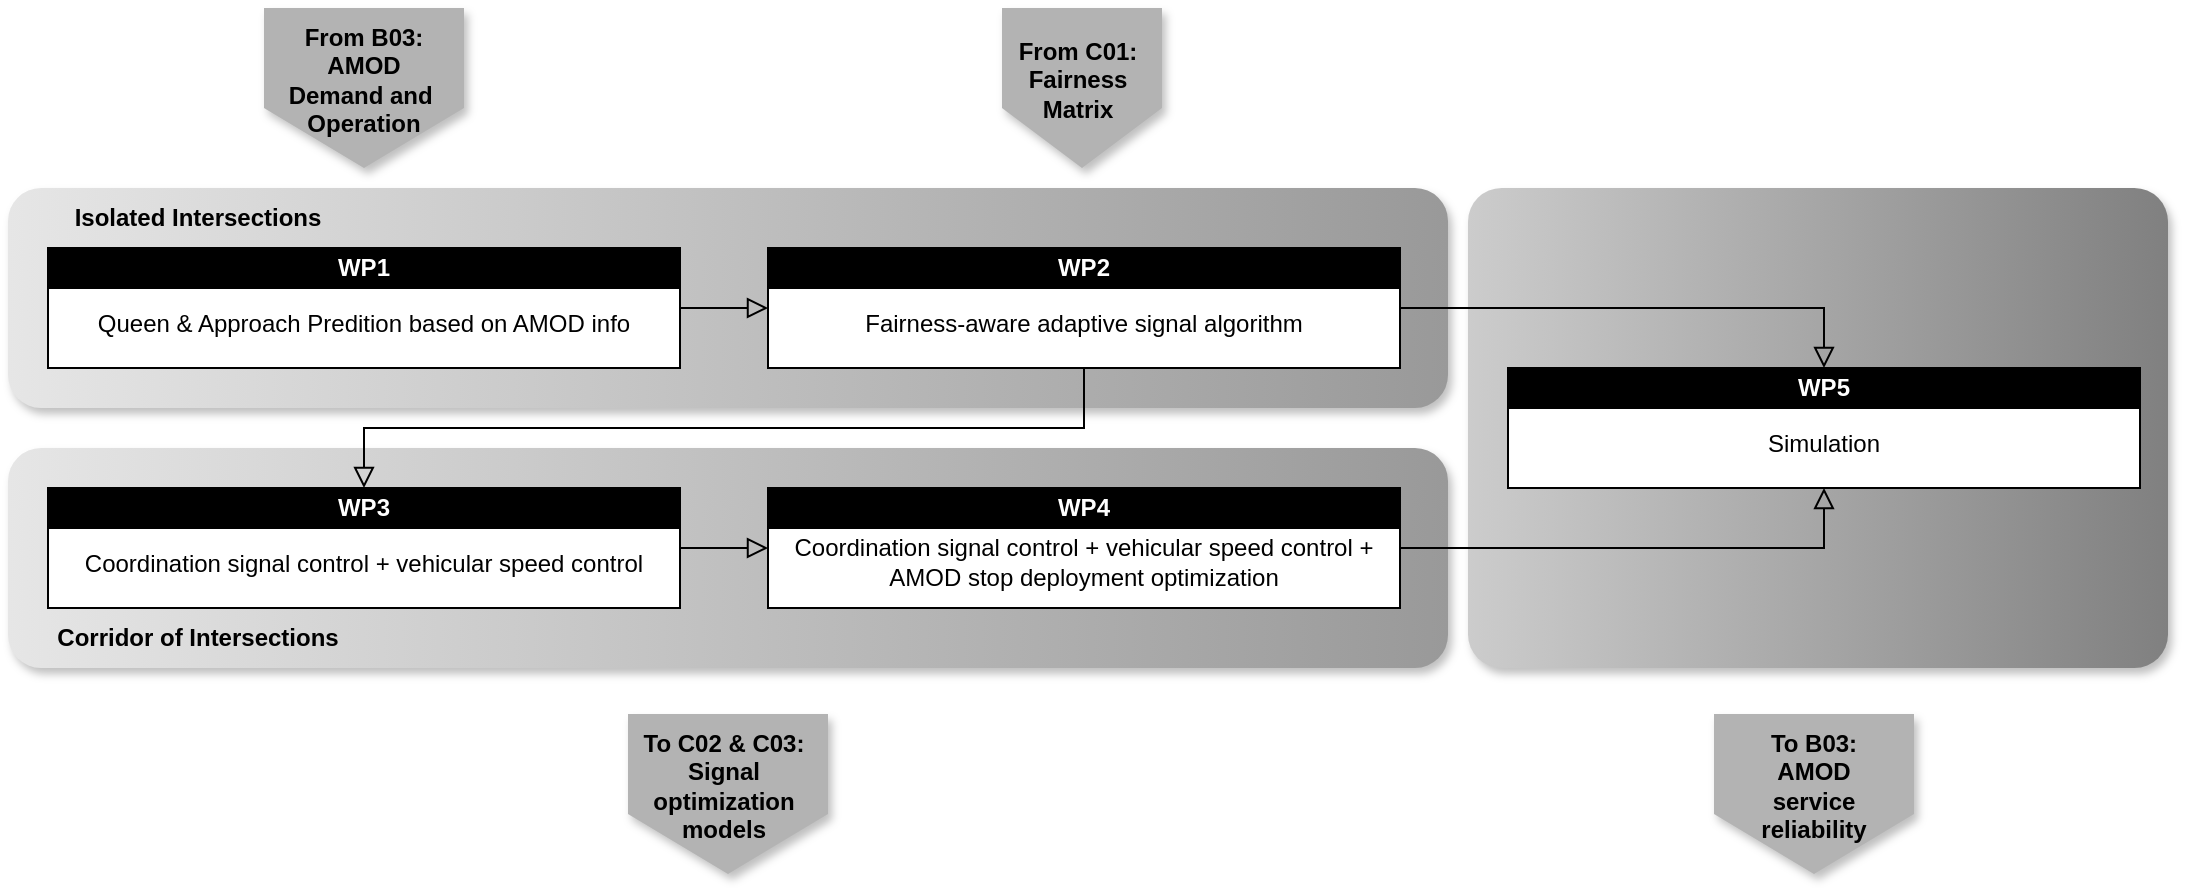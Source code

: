 <mxfile version="24.7.7">
  <diagram id="C5RBs43oDa-KdzZeNtuy" name="Page-1">
    <mxGraphModel dx="2442" dy="1252" grid="1" gridSize="10" guides="1" tooltips="1" connect="1" arrows="1" fold="1" page="1" pageScale="1" pageWidth="1169" pageHeight="827" math="0" shadow="0">
      <root>
        <mxCell id="WIyWlLk6GJQsqaUBKTNV-0" />
        <mxCell id="WIyWlLk6GJQsqaUBKTNV-1" parent="WIyWlLk6GJQsqaUBKTNV-0" />
        <mxCell id="JgYmik9hs0i8dOX898q2-32" value="" style="rounded=1;whiteSpace=wrap;html=1;fillStyle=hatch;fillColor=#CCCCCC;gradientColor=#808080;gradientDirection=east;strokeColor=none;arcSize=7;shadow=1;" vertex="1" parent="WIyWlLk6GJQsqaUBKTNV-1">
          <mxGeometry x="747" y="97" width="350" height="240" as="geometry" />
        </mxCell>
        <mxCell id="JgYmik9hs0i8dOX898q2-31" value="" style="rounded=1;whiteSpace=wrap;html=1;fillStyle=hatch;fillColor=#E6E6E6;gradientColor=#999999;gradientDirection=east;strokeColor=none;shadow=1;" vertex="1" parent="WIyWlLk6GJQsqaUBKTNV-1">
          <mxGeometry x="17" y="227" width="720" height="110" as="geometry" />
        </mxCell>
        <mxCell id="JgYmik9hs0i8dOX898q2-30" value="" style="rounded=1;whiteSpace=wrap;html=1;fillStyle=auto;fillColor=#E6E6E6;gradientColor=#999999;gradientDirection=east;dashed=1;strokeColor=none;shadow=1;" vertex="1" parent="WIyWlLk6GJQsqaUBKTNV-1">
          <mxGeometry x="17" y="97" width="720" height="110" as="geometry" />
        </mxCell>
        <mxCell id="JgYmik9hs0i8dOX898q2-5" value="" style="group;dashed=1;rounded=0;" vertex="1" connectable="0" parent="WIyWlLk6GJQsqaUBKTNV-1">
          <mxGeometry x="397" y="247" width="710" height="90" as="geometry" />
        </mxCell>
        <mxCell id="JgYmik9hs0i8dOX898q2-6" value="&lt;div&gt;&lt;/div&gt;&lt;div&gt;&lt;br&gt;&lt;/div&gt;&lt;div&gt;Coordination signal control + vehicular speed control + AMOD stop deployment optimization&lt;br&gt;&lt;/div&gt;" style="rounded=0;whiteSpace=wrap;html=1;" vertex="1" parent="JgYmik9hs0i8dOX898q2-5">
          <mxGeometry width="316" height="60" as="geometry" />
        </mxCell>
        <mxCell id="JgYmik9hs0i8dOX898q2-7" value="&lt;span style=&quot;font-family: Helvetica; font-size: 12px; font-style: normal; font-variant-ligatures: normal; font-variant-caps: normal; letter-spacing: normal; orphans: 2; text-indent: 0px; text-transform: none; widows: 2; word-spacing: 0px; -webkit-text-stroke-width: 0px; white-space: normal; text-decoration-thickness: initial; text-decoration-style: initial; text-decoration-color: initial; float: none; background-color: rgb(0, 0, 0); display: inline !important;&quot;&gt;&lt;font style=&quot;&quot; color=&quot;#ffffff&quot;&gt;&lt;b&gt;WP4&lt;/b&gt;&lt;/font&gt;&lt;/span&gt;" style="rounded=0;whiteSpace=wrap;html=1;align=center;verticalAlign=middle;fillColor=#000000;" vertex="1" parent="JgYmik9hs0i8dOX898q2-5">
          <mxGeometry width="316" height="20" as="geometry" />
        </mxCell>
        <mxCell id="JgYmik9hs0i8dOX898q2-27" value="&lt;b&gt;Corridor of Intersections&lt;/b&gt;" style="text;html=1;align=center;verticalAlign=middle;whiteSpace=wrap;rounded=0;" vertex="1" parent="JgYmik9hs0i8dOX898q2-5">
          <mxGeometry x="-360" y="60" width="150" height="30" as="geometry" />
        </mxCell>
        <mxCell id="JgYmik9hs0i8dOX898q2-8" value="" style="group;rounded=0;" vertex="1" connectable="0" parent="WIyWlLk6GJQsqaUBKTNV-1">
          <mxGeometry x="37" y="247" width="316" height="60" as="geometry" />
        </mxCell>
        <mxCell id="JgYmik9hs0i8dOX898q2-9" value="&lt;div&gt;&lt;/div&gt;&lt;div&gt;&lt;br&gt;&lt;/div&gt;&lt;div&gt;Coordination signal control + vehicular speed control&lt;br&gt;&lt;/div&gt;" style="rounded=0;whiteSpace=wrap;html=1;" vertex="1" parent="JgYmik9hs0i8dOX898q2-8">
          <mxGeometry width="316" height="60" as="geometry" />
        </mxCell>
        <mxCell id="JgYmik9hs0i8dOX898q2-10" value="&lt;span style=&quot;font-family: Helvetica; font-size: 12px; font-style: normal; font-variant-ligatures: normal; font-variant-caps: normal; letter-spacing: normal; orphans: 2; text-indent: 0px; text-transform: none; widows: 2; word-spacing: 0px; -webkit-text-stroke-width: 0px; white-space: normal; text-decoration-thickness: initial; text-decoration-style: initial; text-decoration-color: initial; float: none; background-color: rgb(0, 0, 0); display: inline !important;&quot;&gt;&lt;font style=&quot;&quot; color=&quot;#ffffff&quot;&gt;&lt;b&gt;WP3&lt;/b&gt;&lt;/font&gt;&lt;/span&gt;" style="rounded=0;whiteSpace=wrap;html=1;align=center;verticalAlign=middle;fillColor=#000000;" vertex="1" parent="JgYmik9hs0i8dOX898q2-8">
          <mxGeometry width="316" height="20" as="geometry" />
        </mxCell>
        <mxCell id="JvyrPpIEFQw7W278l9s6-7" value="" style="edgeStyle=orthogonalEdgeStyle;rounded=0;html=1;jettySize=auto;orthogonalLoop=1;fontSize=11;endArrow=block;endFill=0;endSize=8;strokeWidth=1;shadow=0;labelBackgroundColor=none;exitX=1;exitY=0.5;exitDx=0;exitDy=0;" parent="WIyWlLk6GJQsqaUBKTNV-1" source="JvyrPpIEFQw7W278l9s6-16" edge="1">
          <mxGeometry y="10" relative="1" as="geometry">
            <mxPoint as="offset" />
            <mxPoint x="353" y="157" as="sourcePoint" />
            <mxPoint x="397" y="157" as="targetPoint" />
          </mxGeometry>
        </mxCell>
        <mxCell id="JgYmik9hs0i8dOX898q2-21" value="" style="edgeStyle=orthogonalEdgeStyle;rounded=0;html=1;jettySize=auto;orthogonalLoop=1;fontSize=11;endArrow=block;endFill=0;endSize=8;strokeWidth=1;shadow=0;labelBackgroundColor=none;exitX=1;exitY=0.5;exitDx=0;exitDy=0;entryX=0;entryY=0.5;entryDx=0;entryDy=0;" edge="1" parent="WIyWlLk6GJQsqaUBKTNV-1" source="JgYmik9hs0i8dOX898q2-9" target="JgYmik9hs0i8dOX898q2-6">
          <mxGeometry y="10" relative="1" as="geometry">
            <mxPoint as="offset" />
            <mxPoint x="363" y="167" as="sourcePoint" />
            <mxPoint x="407" y="167" as="targetPoint" />
          </mxGeometry>
        </mxCell>
        <mxCell id="JgYmik9hs0i8dOX898q2-23" value="" style="edgeStyle=orthogonalEdgeStyle;rounded=0;html=1;jettySize=auto;orthogonalLoop=1;fontSize=11;endArrow=block;endFill=0;endSize=8;strokeWidth=1;shadow=0;labelBackgroundColor=none;exitX=1;exitY=0.5;exitDx=0;exitDy=0;entryX=0.5;entryY=1;entryDx=0;entryDy=0;" edge="1" parent="WIyWlLk6GJQsqaUBKTNV-1" source="JgYmik9hs0i8dOX898q2-6" target="JgYmik9hs0i8dOX898q2-12">
          <mxGeometry y="10" relative="1" as="geometry">
            <mxPoint as="offset" />
            <mxPoint x="723" y="167" as="sourcePoint" />
            <mxPoint x="777" y="217" as="targetPoint" />
          </mxGeometry>
        </mxCell>
        <mxCell id="JgYmik9hs0i8dOX898q2-26" value="&lt;b&gt;Isolated Intersections&lt;/b&gt;" style="text;html=1;align=center;verticalAlign=middle;whiteSpace=wrap;rounded=0;" vertex="1" parent="WIyWlLk6GJQsqaUBKTNV-1">
          <mxGeometry x="37" y="97" width="150" height="30" as="geometry" />
        </mxCell>
        <mxCell id="JgYmik9hs0i8dOX898q2-29" value="" style="edgeStyle=orthogonalEdgeStyle;rounded=0;html=1;jettySize=auto;orthogonalLoop=1;fontSize=11;endArrow=block;endFill=0;endSize=8;strokeWidth=1;shadow=0;labelBackgroundColor=none;exitX=0.5;exitY=1;exitDx=0;exitDy=0;entryX=0.5;entryY=0;entryDx=0;entryDy=0;" edge="1" parent="WIyWlLk6GJQsqaUBKTNV-1" source="JgYmik9hs0i8dOX898q2-3" target="JgYmik9hs0i8dOX898q2-10">
          <mxGeometry y="10" relative="1" as="geometry">
            <mxPoint as="offset" />
            <mxPoint x="723" y="167" as="sourcePoint" />
            <mxPoint x="935" y="197" as="targetPoint" />
          </mxGeometry>
        </mxCell>
        <mxCell id="JgYmik9hs0i8dOX898q2-37" value="" style="group;shadow=1;rounded=0;" vertex="1" connectable="0" parent="WIyWlLk6GJQsqaUBKTNV-1">
          <mxGeometry x="37" y="127" width="316" height="60" as="geometry" />
        </mxCell>
        <mxCell id="JvyrPpIEFQw7W278l9s6-16" value="&lt;div&gt;&lt;br&gt;&lt;/div&gt;&lt;div&gt;Queen &amp;amp; Approach Predition based on AMOD info&lt;/div&gt;" style="rounded=0;whiteSpace=wrap;html=1;" parent="JgYmik9hs0i8dOX898q2-37" vertex="1">
          <mxGeometry width="316" height="60" as="geometry" />
        </mxCell>
        <mxCell id="JgYmik9hs0i8dOX898q2-0" value="&lt;span style=&quot;font-family: Helvetica; font-size: 12px; font-style: normal; font-variant-ligatures: normal; font-variant-caps: normal; letter-spacing: normal; orphans: 2; text-indent: 0px; text-transform: none; widows: 2; word-spacing: 0px; -webkit-text-stroke-width: 0px; white-space: normal; text-decoration-thickness: initial; text-decoration-style: initial; text-decoration-color: initial; float: none; background-color: rgb(0, 0, 0); display: inline !important;&quot;&gt;&lt;font style=&quot;&quot; color=&quot;#ffffff&quot;&gt;&lt;b&gt;WP1&lt;/b&gt;&lt;/font&gt;&lt;/span&gt;" style="rounded=0;whiteSpace=wrap;html=1;align=center;verticalAlign=middle;fillColor=#000000;" vertex="1" parent="JgYmik9hs0i8dOX898q2-37">
          <mxGeometry width="316" height="20" as="geometry" />
        </mxCell>
        <mxCell id="JgYmik9hs0i8dOX898q2-47" value="" style="shape=offPageConnector;whiteSpace=wrap;html=1;rounded=0;fillColor=#B3B3B3;strokeColor=none;shadow=1;" vertex="1" parent="WIyWlLk6GJQsqaUBKTNV-1">
          <mxGeometry x="145" y="7" width="100" height="80" as="geometry" />
        </mxCell>
        <mxCell id="JgYmik9hs0i8dOX898q2-42" value="From B03:&lt;div&gt;AMOD Demand and&amp;nbsp; Operation&lt;/div&gt;" style="text;html=1;align=center;verticalAlign=middle;whiteSpace=wrap;rounded=0;fontStyle=1;" vertex="1" parent="WIyWlLk6GJQsqaUBKTNV-1">
          <mxGeometry x="155" y="25.5" width="80" height="35" as="geometry" />
        </mxCell>
        <mxCell id="JgYmik9hs0i8dOX898q2-49" value="" style="shape=offPageConnector;whiteSpace=wrap;html=1;rounded=0;fillColor=#B3B3B3;strokeColor=none;shadow=1;" vertex="1" parent="WIyWlLk6GJQsqaUBKTNV-1">
          <mxGeometry x="514" y="7" width="80" height="80" as="geometry" />
        </mxCell>
        <mxCell id="JgYmik9hs0i8dOX898q2-50" value="From C01:&lt;div&gt;Fairness&lt;/div&gt;&lt;div&gt;Matrix&lt;/div&gt;" style="text;html=1;align=center;verticalAlign=middle;whiteSpace=wrap;rounded=0;fontStyle=1;" vertex="1" parent="WIyWlLk6GJQsqaUBKTNV-1">
          <mxGeometry x="520" y="25.5" width="64" height="35" as="geometry" />
        </mxCell>
        <mxCell id="JgYmik9hs0i8dOX898q2-52" value="" style="shape=offPageConnector;whiteSpace=wrap;html=1;rounded=0;fillColor=#B3B3B3;strokeColor=none;shadow=1;" vertex="1" parent="WIyWlLk6GJQsqaUBKTNV-1">
          <mxGeometry x="870" y="360" width="100" height="80" as="geometry" />
        </mxCell>
        <mxCell id="JgYmik9hs0i8dOX898q2-53" value="To B03:&lt;div&gt;AMOD service reliability&lt;/div&gt;" style="text;html=1;align=center;verticalAlign=middle;whiteSpace=wrap;rounded=0;fontStyle=1;" vertex="1" parent="WIyWlLk6GJQsqaUBKTNV-1">
          <mxGeometry x="880" y="378.5" width="80" height="35" as="geometry" />
        </mxCell>
        <mxCell id="JgYmik9hs0i8dOX898q2-55" value="" style="shape=offPageConnector;whiteSpace=wrap;html=1;rounded=0;fillColor=#B3B3B3;strokeColor=none;shadow=1;" vertex="1" parent="WIyWlLk6GJQsqaUBKTNV-1">
          <mxGeometry x="327" y="360" width="100" height="80" as="geometry" />
        </mxCell>
        <mxCell id="JgYmik9hs0i8dOX898q2-56" value="To C02 &amp;amp; C03:&lt;div&gt;Signal optimization models&lt;/div&gt;" style="text;html=1;align=center;verticalAlign=middle;whiteSpace=wrap;rounded=0;fontStyle=1;" vertex="1" parent="WIyWlLk6GJQsqaUBKTNV-1">
          <mxGeometry x="333" y="378.5" width="84" height="35" as="geometry" />
        </mxCell>
        <mxCell id="JgYmik9hs0i8dOX898q2-3" value="&lt;div&gt;&lt;br&gt;&lt;/div&gt;Fairness-aware adaptive signal algorithm" style="rounded=0;whiteSpace=wrap;html=1;" vertex="1" parent="WIyWlLk6GJQsqaUBKTNV-1">
          <mxGeometry x="397" y="127" width="316" height="60" as="geometry" />
        </mxCell>
        <mxCell id="JgYmik9hs0i8dOX898q2-4" value="&lt;span style=&quot;font-family: Helvetica; font-size: 12px; font-style: normal; font-variant-ligatures: normal; font-variant-caps: normal; letter-spacing: normal; orphans: 2; text-indent: 0px; text-transform: none; widows: 2; word-spacing: 0px; -webkit-text-stroke-width: 0px; white-space: normal; text-decoration-thickness: initial; text-decoration-style: initial; text-decoration-color: initial; float: none; background-color: rgb(0, 0, 0); display: inline !important;&quot;&gt;&lt;font style=&quot;&quot; color=&quot;#ffffff&quot;&gt;&lt;b&gt;WP2&lt;/b&gt;&lt;/font&gt;&lt;/span&gt;" style="rounded=0;whiteSpace=wrap;html=1;align=center;verticalAlign=middle;fillColor=#000000;" vertex="1" parent="WIyWlLk6GJQsqaUBKTNV-1">
          <mxGeometry x="397" y="127" width="316" height="20" as="geometry" />
        </mxCell>
        <mxCell id="JgYmik9hs0i8dOX898q2-11" value="" style="group;rounded=0;" vertex="1" connectable="0" parent="WIyWlLk6GJQsqaUBKTNV-1">
          <mxGeometry x="767" y="187" width="316" height="60" as="geometry" />
        </mxCell>
        <mxCell id="JgYmik9hs0i8dOX898q2-12" value="&lt;div&gt;&lt;/div&gt;&lt;div&gt;&lt;br&gt;&lt;/div&gt;&lt;div&gt;Simulation&lt;/div&gt;" style="rounded=0;whiteSpace=wrap;html=1;" vertex="1" parent="JgYmik9hs0i8dOX898q2-11">
          <mxGeometry width="316" height="60" as="geometry" />
        </mxCell>
        <mxCell id="JgYmik9hs0i8dOX898q2-13" value="&lt;span style=&quot;font-family: Helvetica; font-size: 12px; font-style: normal; font-variant-ligatures: normal; font-variant-caps: normal; letter-spacing: normal; orphans: 2; text-indent: 0px; text-transform: none; widows: 2; word-spacing: 0px; -webkit-text-stroke-width: 0px; white-space: normal; text-decoration-thickness: initial; text-decoration-style: initial; text-decoration-color: initial; float: none; background-color: rgb(0, 0, 0); display: inline !important;&quot;&gt;&lt;font style=&quot;&quot; color=&quot;#ffffff&quot;&gt;&lt;b&gt;WP5&lt;/b&gt;&lt;/font&gt;&lt;/span&gt;" style="rounded=0;whiteSpace=wrap;html=1;align=center;verticalAlign=middle;fillColor=#000000;" vertex="1" parent="JgYmik9hs0i8dOX898q2-11">
          <mxGeometry width="316" height="20" as="geometry" />
        </mxCell>
        <mxCell id="JgYmik9hs0i8dOX898q2-22" value="" style="edgeStyle=orthogonalEdgeStyle;rounded=0;html=1;jettySize=auto;orthogonalLoop=1;fontSize=11;endArrow=block;endFill=0;endSize=8;strokeWidth=1;shadow=0;labelBackgroundColor=none;exitX=1;exitY=0.5;exitDx=0;exitDy=0;entryX=0.5;entryY=0;entryDx=0;entryDy=0;" edge="1" parent="WIyWlLk6GJQsqaUBKTNV-1" source="JgYmik9hs0i8dOX898q2-3" target="JgYmik9hs0i8dOX898q2-13">
          <mxGeometry y="10" relative="1" as="geometry">
            <mxPoint as="offset" />
            <mxPoint x="363" y="167" as="sourcePoint" />
            <mxPoint x="407" y="167" as="targetPoint" />
          </mxGeometry>
        </mxCell>
      </root>
    </mxGraphModel>
  </diagram>
</mxfile>
